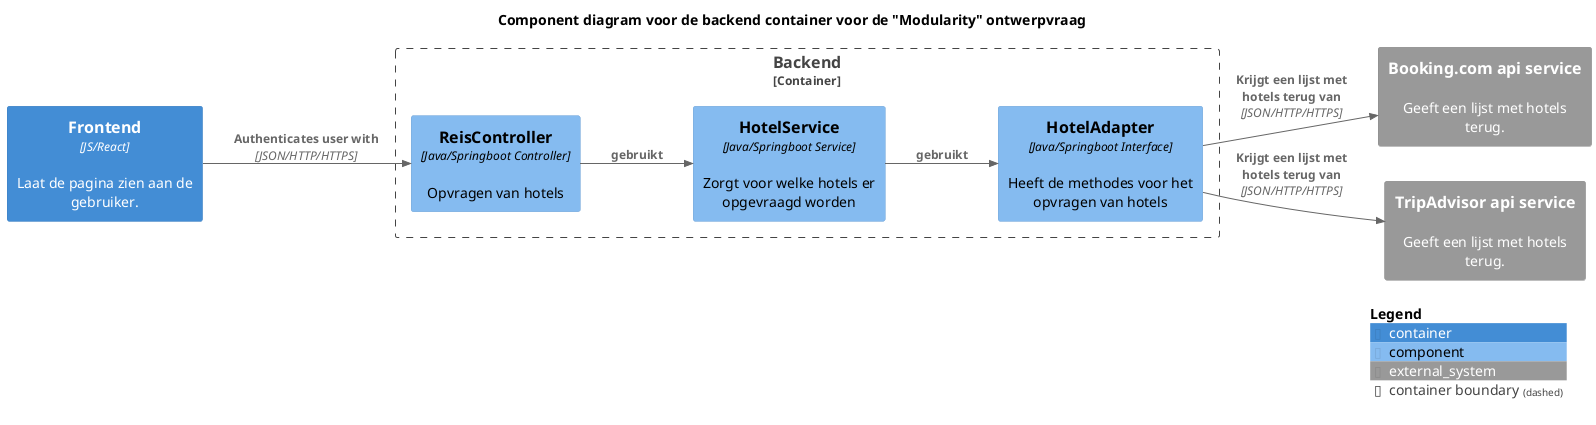 @startuml

!include <C4/C4>
!include <C4/C4_Context>
!include <C4/C4_Container>
!include <C4/C4_Component>

left to right direction

SHOW_PERSON_OUTLINE()

AddRelTag("sync/async", $textColor=$ARROW_FONT_COLOR, $lineColor=$ARROW_COLOR, $lineStyle=DottedLine())

title Component diagram voor de backend container voor de "Modularity" ontwerpvraag

Container(front, "Frontend", "JS/React", "Laat de pagina zien aan de gebruiker.")

Container_Boundary(back, "Backend", "Container Backend FSWD"){
    Component(rctrl, "ReisController", "Java/Springboot Controller", "Opvragen van hotels")
    Component(hotelsrvc, "HotelService", "Java/Springboot Service", "Zorgt voor welke hotels er opgevraagd worden")
    Component(hoteladpt, "HotelAdapter", "Java/Springboot Interface", "Heeft de methodes voor het opvragen van hotels")
}

System_Ext(bookingApi, "Booking.com api service", "Geeft een lijst met hotels terug.")
System_Ext(tripadvisorApi, "TripAdvisor api service", "Geeft een lijst met hotels terug.")


Rel(front, rctrl, "Authenticates user with", "JSON/HTTP/HTTPS")
Rel(rctrl, hotelsrvc, "gebruikt")
Rel(hotelsrvc, hoteladpt, "gebruikt")
Rel(hoteladpt, bookingApi, "Krijgt een lijst met hotels terug van", "JSON/HTTP/HTTPS")
Rel(hoteladpt, tripadvisorApi, "Krijgt een lijst met hotels terug van", "JSON/HTTP/HTTPS")

SHOW_LEGEND()

@enduml
